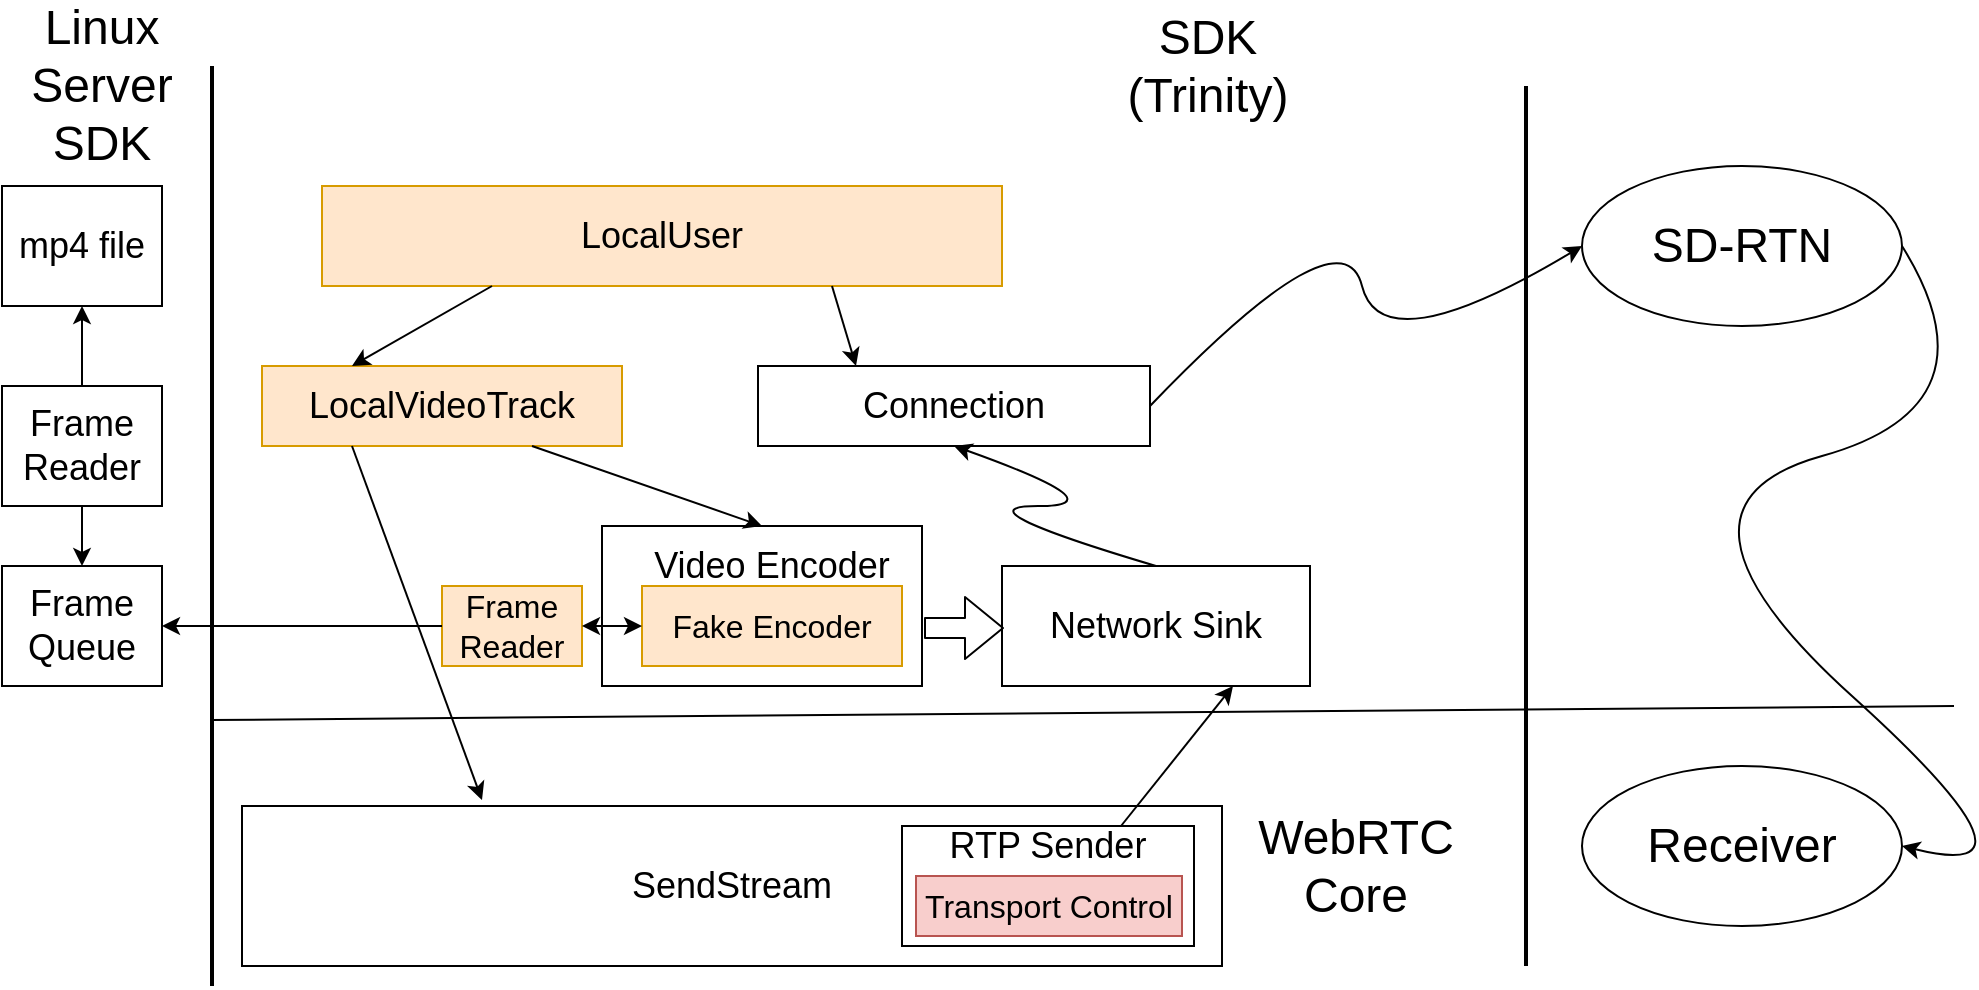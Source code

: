 <mxfile version="10.6.6" type="github"><diagram id="Dn95EeH6KQBwvr6D8cWG" name="Page-1"><mxGraphModel dx="1184" dy="444" grid="1" gridSize="10" guides="1" tooltips="1" connect="1" arrows="1" fold="1" page="1" pageScale="1" pageWidth="827" pageHeight="1169" math="0" shadow="0"><root><mxCell id="0"/><mxCell id="1" parent="0"/><mxCell id="WhQjM6eJKk54ktCq6qTt-1" value="&lt;font style=&quot;font-size: 18px&quot;&gt;LocalVideoTrack&lt;/font&gt;" style="rounded=0;whiteSpace=wrap;html=1;fillColor=#ffe6cc;strokeColor=#d79b00;" vertex="1" parent="1"><mxGeometry x="200" y="230" width="180" height="40" as="geometry"/></mxCell><mxCell id="WhQjM6eJKk54ktCq6qTt-4" value="" style="rounded=0;whiteSpace=wrap;html=1;" vertex="1" parent="1"><mxGeometry x="370" y="310" width="160" height="80" as="geometry"/></mxCell><mxCell id="WhQjM6eJKk54ktCq6qTt-5" value="&lt;font style=&quot;font-size: 18px&quot;&gt;Network Sink&lt;/font&gt;" style="rounded=0;whiteSpace=wrap;html=1;" vertex="1" parent="1"><mxGeometry x="570" y="330" width="154" height="60" as="geometry"/></mxCell><mxCell id="WhQjM6eJKk54ktCq6qTt-6" value="&lt;font style=&quot;font-size: 18px&quot;&gt;Connection&lt;/font&gt;" style="rounded=0;whiteSpace=wrap;html=1;" vertex="1" parent="1"><mxGeometry x="448" y="230" width="196" height="40" as="geometry"/></mxCell><mxCell id="WhQjM6eJKk54ktCq6qTt-7" value="&lt;font style=&quot;font-size: 18px&quot;&gt;LocalUser&lt;/font&gt;" style="rounded=0;whiteSpace=wrap;html=1;fillColor=#ffe6cc;strokeColor=#d79b00;" vertex="1" parent="1"><mxGeometry x="230" y="140" width="340" height="50" as="geometry"/></mxCell><mxCell id="WhQjM6eJKk54ktCq6qTt-9" value="" style="endArrow=classic;html=1;exitX=0.75;exitY=1;exitDx=0;exitDy=0;entryX=0.5;entryY=0;entryDx=0;entryDy=0;" edge="1" parent="1" source="WhQjM6eJKk54ktCq6qTt-1" target="WhQjM6eJKk54ktCq6qTt-4"><mxGeometry width="50" height="50" relative="1" as="geometry"><mxPoint x="235" y="280" as="sourcePoint"/><mxPoint x="140" y="340" as="targetPoint"/></mxGeometry></mxCell><mxCell id="WhQjM6eJKk54ktCq6qTt-10" value="" style="curved=1;endArrow=classic;html=1;exitX=0.5;exitY=0;exitDx=0;exitDy=0;entryX=0.5;entryY=1;entryDx=0;entryDy=0;" edge="1" parent="1" source="WhQjM6eJKk54ktCq6qTt-5" target="WhQjM6eJKk54ktCq6qTt-6"><mxGeometry width="50" height="50" relative="1" as="geometry"><mxPoint x="630" y="350" as="sourcePoint"/><mxPoint x="680" y="300" as="targetPoint"/><Array as="points"><mxPoint x="546" y="300"/><mxPoint x="630" y="300"/></Array></mxGeometry></mxCell><mxCell id="WhQjM6eJKk54ktCq6qTt-11" value="" style="endArrow=classic;html=1;exitX=0.25;exitY=1;exitDx=0;exitDy=0;entryX=0.25;entryY=0;entryDx=0;entryDy=0;" edge="1" parent="1" source="WhQjM6eJKk54ktCq6qTt-7" target="WhQjM6eJKk54ktCq6qTt-1"><mxGeometry width="50" height="50" relative="1" as="geometry"><mxPoint x="355" y="190" as="sourcePoint"/><mxPoint x="260" y="250" as="targetPoint"/></mxGeometry></mxCell><mxCell id="WhQjM6eJKk54ktCq6qTt-12" value="" style="endArrow=classic;html=1;exitX=0.75;exitY=1;exitDx=0;exitDy=0;entryX=0.25;entryY=0;entryDx=0;entryDy=0;" edge="1" parent="1" source="WhQjM6eJKk54ktCq6qTt-7" target="WhQjM6eJKk54ktCq6qTt-6"><mxGeometry width="50" height="50" relative="1" as="geometry"><mxPoint x="510" y="220" as="sourcePoint"/><mxPoint x="430" y="260" as="targetPoint"/></mxGeometry></mxCell><mxCell id="WhQjM6eJKk54ktCq6qTt-15" value="" style="shape=flexArrow;endArrow=classic;html=1;" edge="1" parent="1"><mxGeometry width="50" height="50" relative="1" as="geometry"><mxPoint x="531" y="361" as="sourcePoint"/><mxPoint x="571" y="361" as="targetPoint"/><Array as="points"><mxPoint x="571" y="361"/></Array></mxGeometry></mxCell><mxCell id="WhQjM6eJKk54ktCq6qTt-16" value="" style="endArrow=none;html=1;exitX=0.727;exitY=0.22;exitDx=0;exitDy=0;exitPerimeter=0;" edge="1" parent="1"><mxGeometry width="50" height="50" relative="1" as="geometry"><mxPoint x="174" y="407" as="sourcePoint"/><mxPoint x="1046" y="400" as="targetPoint"/></mxGeometry></mxCell><mxCell id="WhQjM6eJKk54ktCq6qTt-17" value="&lt;font style=&quot;font-size: 18px&quot;&gt;SendStream&lt;/font&gt;" style="rounded=0;whiteSpace=wrap;html=1;" vertex="1" parent="1"><mxGeometry x="190" y="450" width="490" height="80" as="geometry"/></mxCell><mxCell id="WhQjM6eJKk54ktCq6qTt-18" value="" style="endArrow=classic;html=1;exitX=0.25;exitY=1;exitDx=0;exitDy=0;" edge="1" parent="1" source="WhQjM6eJKk54ktCq6qTt-1"><mxGeometry width="50" height="50" relative="1" as="geometry"><mxPoint x="150" y="390" as="sourcePoint"/><mxPoint x="310" y="447" as="targetPoint"/></mxGeometry></mxCell><mxCell id="WhQjM6eJKk54ktCq6qTt-19" value="" style="rounded=0;whiteSpace=wrap;html=1;" vertex="1" parent="1"><mxGeometry x="520" y="460" width="146" height="60" as="geometry"/></mxCell><mxCell id="WhQjM6eJKk54ktCq6qTt-20" value="" style="endArrow=classic;html=1;exitX=0.75;exitY=0;exitDx=0;exitDy=0;entryX=0.75;entryY=1;entryDx=0;entryDy=0;" edge="1" parent="1" source="WhQjM6eJKk54ktCq6qTt-19" target="WhQjM6eJKk54ktCq6qTt-5"><mxGeometry width="50" height="50" relative="1" as="geometry"><mxPoint x="160" y="400" as="sourcePoint"/><mxPoint x="307" y="460" as="targetPoint"/></mxGeometry></mxCell><mxCell id="WhQjM6eJKk54ktCq6qTt-21" value="&lt;font style=&quot;font-size: 24px&quot;&gt;SD-RTN&lt;/font&gt;" style="ellipse;whiteSpace=wrap;html=1;" vertex="1" parent="1"><mxGeometry x="860" y="130" width="160" height="80" as="geometry"/></mxCell><mxCell id="WhQjM6eJKk54ktCq6qTt-22" value="" style="curved=1;endArrow=classic;html=1;exitX=1;exitY=0.5;exitDx=0;exitDy=0;entryX=0;entryY=0.5;entryDx=0;entryDy=0;" edge="1" parent="1" source="WhQjM6eJKk54ktCq6qTt-6" target="WhQjM6eJKk54ktCq6qTt-21"><mxGeometry width="50" height="50" relative="1" as="geometry"><mxPoint x="871" y="240" as="sourcePoint"/><mxPoint x="770" y="180" as="targetPoint"/><Array as="points"><mxPoint x="740" y="150"/><mxPoint x="760" y="230"/></Array></mxGeometry></mxCell><mxCell id="WhQjM6eJKk54ktCq6qTt-29" value="" style="line;strokeWidth=2;direction=south;html=1;" vertex="1" parent="1"><mxGeometry x="827" y="90" width="10" height="440" as="geometry"/></mxCell><mxCell id="WhQjM6eJKk54ktCq6qTt-30" value="&lt;font style=&quot;font-size: 24px&quot;&gt;WebRTC Core&lt;/font&gt;" style="text;html=1;strokeColor=none;fillColor=none;align=center;verticalAlign=middle;whiteSpace=wrap;rounded=0;" vertex="1" parent="1"><mxGeometry x="727" y="470" width="40" height="20" as="geometry"/></mxCell><mxCell id="WhQjM6eJKk54ktCq6qTt-31" value="&lt;font style=&quot;font-size: 24px&quot;&gt;SDK (Trinity)&lt;/font&gt;" style="text;html=1;strokeColor=none;fillColor=none;align=center;verticalAlign=middle;whiteSpace=wrap;rounded=0;" vertex="1" parent="1"><mxGeometry x="653" y="70" width="40" height="20" as="geometry"/></mxCell><mxCell id="WhQjM6eJKk54ktCq6qTt-32" value="&lt;font style=&quot;font-size: 24px&quot;&gt;Receiver&lt;/font&gt;" style="ellipse;whiteSpace=wrap;html=1;" vertex="1" parent="1"><mxGeometry x="860" y="430" width="160" height="80" as="geometry"/></mxCell><mxCell id="WhQjM6eJKk54ktCq6qTt-33" value="" style="curved=1;endArrow=classic;html=1;exitX=1;exitY=0.5;exitDx=0;exitDy=0;entryX=1;entryY=0.5;entryDx=0;entryDy=0;" edge="1" parent="1" source="WhQjM6eJKk54ktCq6qTt-21" target="WhQjM6eJKk54ktCq6qTt-32"><mxGeometry width="50" height="50" relative="1" as="geometry"><mxPoint x="654" y="260" as="sourcePoint"/><mxPoint x="870" y="180" as="targetPoint"/><Array as="points"><mxPoint x="1070" y="250"/><mxPoint x="890" y="300"/><mxPoint x="1100" y="490"/></Array></mxGeometry></mxCell><mxCell id="WhQjM6eJKk54ktCq6qTt-34" value="&lt;font style=&quot;font-size: 16px&quot;&gt;Transport Control&lt;/font&gt;" style="rounded=0;whiteSpace=wrap;html=1;strokeColor=#b85450;strokeWidth=1;fillColor=#f8cecc;" vertex="1" parent="1"><mxGeometry x="527" y="485" width="133" height="30" as="geometry"/></mxCell><mxCell id="WhQjM6eJKk54ktCq6qTt-35" value="&lt;span&gt;&lt;font style=&quot;font-size: 18px&quot;&gt;RTP Sender&lt;/font&gt;&lt;/span&gt;" style="text;html=1;strokeColor=none;fillColor=none;align=center;verticalAlign=middle;whiteSpace=wrap;rounded=0;" vertex="1" parent="1"><mxGeometry x="533" y="460" width="120" height="20" as="geometry"/></mxCell><mxCell id="WhQjM6eJKk54ktCq6qTt-40" value="&lt;span&gt;&lt;font style=&quot;font-size: 18px&quot;&gt;Video Encoder&lt;/font&gt;&lt;/span&gt;" style="text;html=1;strokeColor=none;fillColor=none;align=center;verticalAlign=middle;whiteSpace=wrap;rounded=0;" vertex="1" parent="1"><mxGeometry x="390" y="320" width="130" height="20" as="geometry"/></mxCell><mxCell id="WhQjM6eJKk54ktCq6qTt-41" value="&lt;font style=&quot;font-size: 16px&quot;&gt;Fake Encoder&lt;/font&gt;" style="rounded=0;whiteSpace=wrap;html=1;fillColor=#ffe6cc;strokeColor=#d79b00;" vertex="1" parent="1"><mxGeometry x="390" y="340" width="130" height="40" as="geometry"/></mxCell><mxCell id="WhQjM6eJKk54ktCq6qTt-42" value="&lt;font style=&quot;font-size: 16px&quot;&gt;Frame&lt;br&gt;Reader&lt;br&gt;&lt;/font&gt;" style="rounded=0;whiteSpace=wrap;html=1;fillColor=#ffe6cc;strokeColor=#d79b00;" vertex="1" parent="1"><mxGeometry x="290" y="340" width="70" height="40" as="geometry"/></mxCell><mxCell id="WhQjM6eJKk54ktCq6qTt-43" value="" style="endArrow=classic;startArrow=classic;html=1;entryX=0;entryY=0.5;entryDx=0;entryDy=0;exitX=1;exitY=0.5;exitDx=0;exitDy=0;" edge="1" parent="1" source="WhQjM6eJKk54ktCq6qTt-42" target="WhQjM6eJKk54ktCq6qTt-41"><mxGeometry width="50" height="50" relative="1" as="geometry"><mxPoint x="300" y="430" as="sourcePoint"/><mxPoint x="350" y="380" as="targetPoint"/></mxGeometry></mxCell><mxCell id="WhQjM6eJKk54ktCq6qTt-44" value="&lt;font style=&quot;font-size: 18px&quot;&gt;Frame Queue&lt;/font&gt;" style="rounded=0;whiteSpace=wrap;html=1;" vertex="1" parent="1"><mxGeometry x="70" y="330" width="80" height="60" as="geometry"/></mxCell><mxCell id="WhQjM6eJKk54ktCq6qTt-48" style="edgeStyle=orthogonalEdgeStyle;rounded=0;orthogonalLoop=1;jettySize=auto;html=1;exitX=0.5;exitY=1;exitDx=0;exitDy=0;entryX=0.5;entryY=0;entryDx=0;entryDy=0;" edge="1" parent="1" source="WhQjM6eJKk54ktCq6qTt-46" target="WhQjM6eJKk54ktCq6qTt-44"><mxGeometry relative="1" as="geometry"/></mxCell><mxCell id="WhQjM6eJKk54ktCq6qTt-50" style="edgeStyle=orthogonalEdgeStyle;rounded=0;orthogonalLoop=1;jettySize=auto;html=1;exitX=0.5;exitY=0;exitDx=0;exitDy=0;entryX=0.5;entryY=1;entryDx=0;entryDy=0;" edge="1" parent="1" source="WhQjM6eJKk54ktCq6qTt-46" target="WhQjM6eJKk54ktCq6qTt-49"><mxGeometry relative="1" as="geometry"/></mxCell><mxCell id="WhQjM6eJKk54ktCq6qTt-46" value="&lt;font style=&quot;font-size: 18px&quot;&gt;Frame Reader&lt;/font&gt;" style="rounded=0;whiteSpace=wrap;html=1;" vertex="1" parent="1"><mxGeometry x="70" y="240" width="80" height="60" as="geometry"/></mxCell><mxCell id="WhQjM6eJKk54ktCq6qTt-47" value="" style="endArrow=classic;html=1;exitX=0;exitY=0.5;exitDx=0;exitDy=0;entryX=1;entryY=0.5;entryDx=0;entryDy=0;" edge="1" parent="1" source="WhQjM6eJKk54ktCq6qTt-42" target="WhQjM6eJKk54ktCq6qTt-44"><mxGeometry width="50" height="50" relative="1" as="geometry"><mxPoint x="210" y="380" as="sourcePoint"/><mxPoint x="260" y="330" as="targetPoint"/></mxGeometry></mxCell><mxCell id="WhQjM6eJKk54ktCq6qTt-49" value="&lt;span style=&quot;font-size: 18px&quot;&gt;mp4 file&lt;/span&gt;" style="rounded=0;whiteSpace=wrap;html=1;" vertex="1" parent="1"><mxGeometry x="70" y="140" width="80" height="60" as="geometry"/></mxCell><mxCell id="WhQjM6eJKk54ktCq6qTt-52" value="" style="line;strokeWidth=2;direction=south;html=1;" vertex="1" parent="1"><mxGeometry x="170" y="80" width="10" height="460" as="geometry"/></mxCell><mxCell id="WhQjM6eJKk54ktCq6qTt-53" value="&lt;font style=&quot;font-size: 24px&quot;&gt;Linux Server SDK&lt;/font&gt;" style="text;html=1;strokeColor=none;fillColor=none;align=center;verticalAlign=middle;whiteSpace=wrap;rounded=0;" vertex="1" parent="1"><mxGeometry x="100" y="80" width="40" height="20" as="geometry"/></mxCell></root></mxGraphModel></diagram></mxfile>